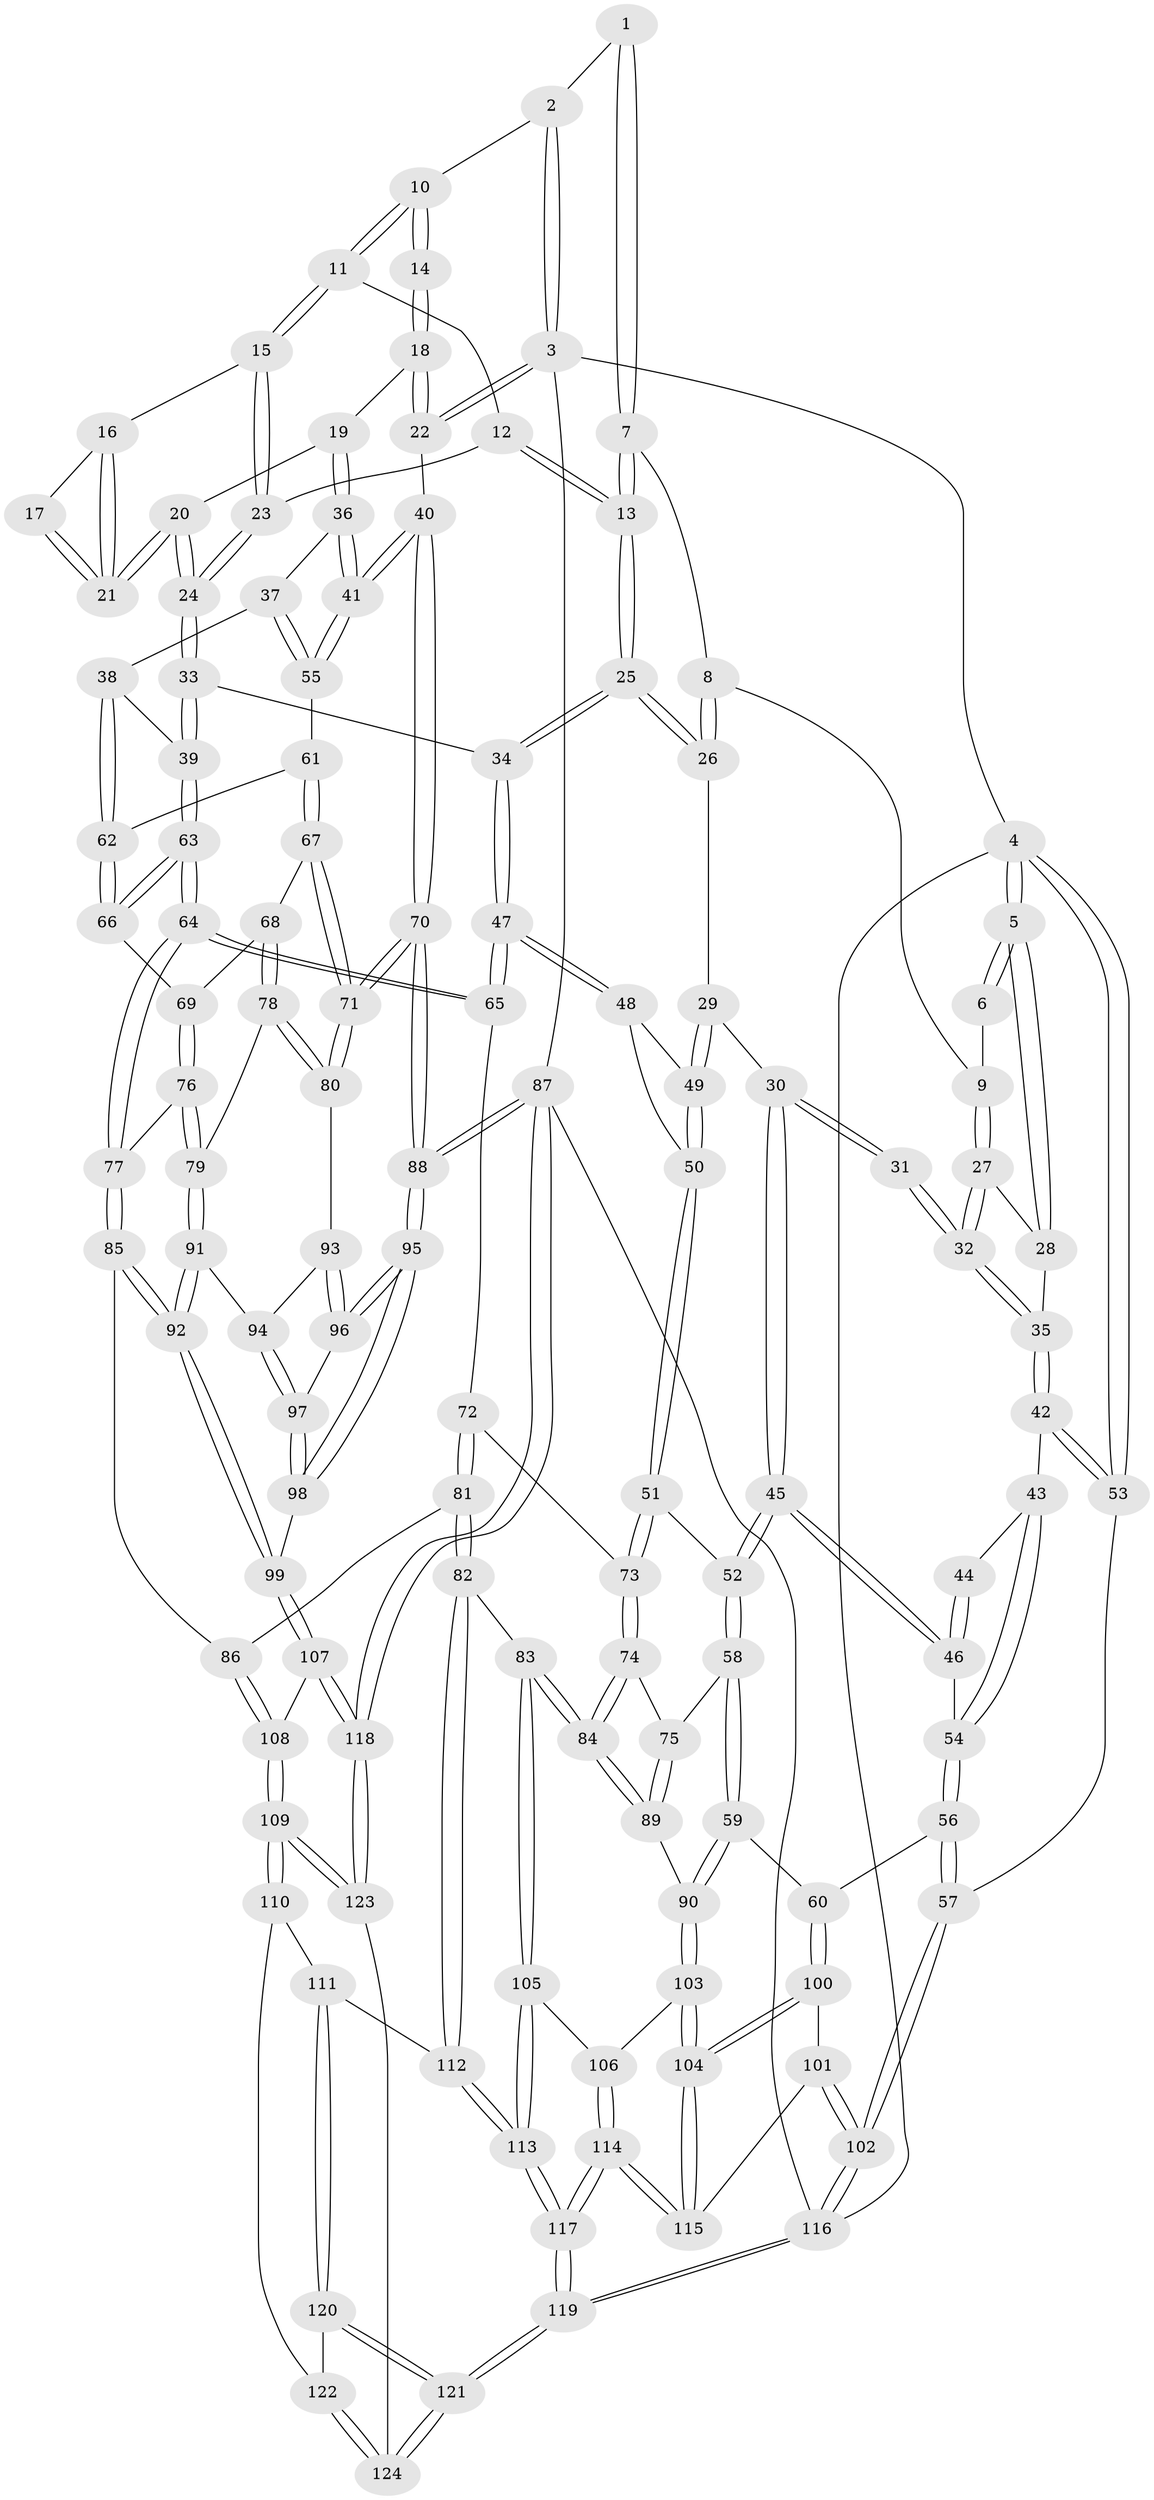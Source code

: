 // coarse degree distribution, {3: 0.17567567567567569, 5: 0.3108108108108108, 6: 0.12162162162162163, 4: 0.35135135135135137, 2: 0.04054054054054054}
// Generated by graph-tools (version 1.1) at 2025/42/03/06/25 10:42:28]
// undirected, 124 vertices, 307 edges
graph export_dot {
graph [start="1"]
  node [color=gray90,style=filled];
  1 [pos="+0.5577363622900428+0"];
  2 [pos="+0.6527017993220744+0"];
  3 [pos="+1+0"];
  4 [pos="+0+0"];
  5 [pos="+0+0"];
  6 [pos="+0.1334421096763424+0"];
  7 [pos="+0.46646516038767083+0.030463886283092517"];
  8 [pos="+0.3043412513535797+0.1291791747908289"];
  9 [pos="+0.2643663322329023+0.12720133379180615"];
  10 [pos="+0.692571848584421+0"];
  11 [pos="+0.6900523135723339+0.013414293523468082"];
  12 [pos="+0.6143236617080118+0.17813294243167443"];
  13 [pos="+0.5275628621817775+0.20795810954013202"];
  14 [pos="+0.8356856179276813+0.05981840727376514"];
  15 [pos="+0.7408431899021196+0.17834437621466231"];
  16 [pos="+0.7481849151608388+0.18082995073137006"];
  17 [pos="+0.8257105449543556+0.0922215004496104"];
  18 [pos="+0.9836844241976932+0.12311806136835536"];
  19 [pos="+0.8703930317332433+0.2513294825289878"];
  20 [pos="+0.8282632480343544+0.22831148270292242"];
  21 [pos="+0.8095424018713139+0.21094296392587686"];
  22 [pos="+1+0"];
  23 [pos="+0.6884860824613468+0.21986786828067925"];
  24 [pos="+0.683080161124228+0.3012163227292084"];
  25 [pos="+0.5029874394568968+0.28817611677894317"];
  26 [pos="+0.3857199334339461+0.24808179677334538"];
  27 [pos="+0.20392721522190255+0.16905984031821542"];
  28 [pos="+0.08084430757485424+0.11329027257692825"];
  29 [pos="+0.2987833372848045+0.33328602375853905"];
  30 [pos="+0.24167868577246257+0.3223653692291228"];
  31 [pos="+0.20909753881793366+0.29523801936551974"];
  32 [pos="+0.1992081095892002+0.19381922417736017"];
  33 [pos="+0.661649262559421+0.3639604949241075"];
  34 [pos="+0.5195944770307864+0.3358882408147461"];
  35 [pos="+0+0.29641673023853704"];
  36 [pos="+0.8738506079529699+0.2953173831912907"];
  37 [pos="+0.8557731278473364+0.34054183424094053"];
  38 [pos="+0.8462680219590015+0.3597865849838898"];
  39 [pos="+0.6626402581848478+0.36492832178724843"];
  40 [pos="+1+0.35593642420307936"];
  41 [pos="+1+0.3623980177865317"];
  42 [pos="+0+0.31730876319848395"];
  43 [pos="+0+0.32568256608087515"];
  44 [pos="+0.19630631872570178+0.3042132392940301"];
  45 [pos="+0.22581450717225943+0.48126940155974524"];
  46 [pos="+0.13364148728734254+0.4034066250853218"];
  47 [pos="+0.46924565029473647+0.412918658339901"];
  48 [pos="+0.40480142384284723+0.40312221609671994"];
  49 [pos="+0.31258162613267243+0.3507851927545084"];
  50 [pos="+0.2894302233004592+0.46641741203201126"];
  51 [pos="+0.2780065080789042+0.48074565346226067"];
  52 [pos="+0.2322531011734195+0.49736975338202377"];
  53 [pos="+0+0.3605665003957589"];
  54 [pos="+0.11281712865321941+0.4071179406056406"];
  55 [pos="+1+0.4031148002518322"];
  56 [pos="+0.03695830934078514+0.5901340213876264"];
  57 [pos="+0+0.5748579865962573"];
  58 [pos="+0.2020081280717594+0.570409999836436"];
  59 [pos="+0.16011853435458234+0.6114327802789885"];
  60 [pos="+0.11866270328926087+0.6180420750482466"];
  61 [pos="+0.959485116215323+0.4426391700424062"];
  62 [pos="+0.8596510406755989+0.40272719644808436"];
  63 [pos="+0.6852577503275057+0.513237885536908"];
  64 [pos="+0.6670219943511672+0.5521979486541224"];
  65 [pos="+0.46829365022742564+0.5064323170337827"];
  66 [pos="+0.831524191975602+0.4919787008005002"];
  67 [pos="+0.9567475428051719+0.4948628110738566"];
  68 [pos="+0.8641977130162408+0.539398115638389"];
  69 [pos="+0.8554677931011916+0.5332338422602454"];
  70 [pos="+1+0.6507824205385206"];
  71 [pos="+1+0.6241812188293966"];
  72 [pos="+0.4486693987812854+0.5376205256193893"];
  73 [pos="+0.4440983124755586+0.5390851826560163"];
  74 [pos="+0.3745325836719884+0.5924060022332365"];
  75 [pos="+0.32386472750220485+0.5902655964079531"];
  76 [pos="+0.7713769184975525+0.6201909955389694"];
  77 [pos="+0.6759847751465766+0.6162555992200343"];
  78 [pos="+0.9169263255498928+0.619102566993564"];
  79 [pos="+0.8558869729466669+0.6762173931046771"];
  80 [pos="+1+0.6268124379176014"];
  81 [pos="+0.5172017384825589+0.7011624289587407"];
  82 [pos="+0.5027333407898168+0.7144544030157653"];
  83 [pos="+0.3885150117649397+0.7455042333915072"];
  84 [pos="+0.35877399242133917+0.7110781468148055"];
  85 [pos="+0.6670540499407202+0.6390545370430367"];
  86 [pos="+0.5897066796474524+0.7009703856887063"];
  87 [pos="+1+1"];
  88 [pos="+1+1"];
  89 [pos="+0.30659832306059576+0.6981364227114478"];
  90 [pos="+0.23470633881207206+0.6878776165123394"];
  91 [pos="+0.8540812123758827+0.6863597675545837"];
  92 [pos="+0.767772110395796+0.759521611584498"];
  93 [pos="+0.9559522112960158+0.7133789389090334"];
  94 [pos="+0.8766824949535136+0.7190250351521863"];
  95 [pos="+1+1"];
  96 [pos="+0.9284500154691845+0.7772911418592231"];
  97 [pos="+0.8976851434870888+0.7654054968341565"];
  98 [pos="+0.8324937593765249+0.8177913436128719"];
  99 [pos="+0.7667398046393212+0.8180211605119759"];
  100 [pos="+0.11135554258864766+0.7357183512343781"];
  101 [pos="+0+0.8067112152354879"];
  102 [pos="+0+0.792922554083858"];
  103 [pos="+0.23718543428007793+0.7336769194501734"];
  104 [pos="+0.13636084121848877+0.8320345700359075"];
  105 [pos="+0.3782712202609397+0.7747312118831061"];
  106 [pos="+0.2612629847613167+0.8017666920087264"];
  107 [pos="+0.7259193356805561+0.8736702173417563"];
  108 [pos="+0.6578754168198344+0.8739353392969861"];
  109 [pos="+0.6409405056413289+0.8863258895580908"];
  110 [pos="+0.5850086836640475+0.8957400183183419"];
  111 [pos="+0.5656818807033015+0.8941387462647178"];
  112 [pos="+0.5082385913693641+0.8579350937859127"];
  113 [pos="+0.3905099810552703+0.8890408709072687"];
  114 [pos="+0.18744721131834213+0.9797233569038646"];
  115 [pos="+0.138247206762656+0.868610207238755"];
  116 [pos="+0+1"];
  117 [pos="+0.21733417118289866+1"];
  118 [pos="+1+1"];
  119 [pos="+0.21402900931637844+1"];
  120 [pos="+0.3986640117434073+1"];
  121 [pos="+0.23794204071246683+1"];
  122 [pos="+0.568669368982105+0.9642595648987047"];
  123 [pos="+0.6288594093788785+1"];
  124 [pos="+0.540237050765023+1"];
  1 -- 2;
  1 -- 7;
  1 -- 7;
  2 -- 3;
  2 -- 3;
  2 -- 10;
  3 -- 4;
  3 -- 22;
  3 -- 22;
  3 -- 87;
  4 -- 5;
  4 -- 5;
  4 -- 53;
  4 -- 53;
  4 -- 116;
  5 -- 6;
  5 -- 6;
  5 -- 28;
  5 -- 28;
  6 -- 9;
  7 -- 8;
  7 -- 13;
  7 -- 13;
  8 -- 9;
  8 -- 26;
  8 -- 26;
  9 -- 27;
  9 -- 27;
  10 -- 11;
  10 -- 11;
  10 -- 14;
  10 -- 14;
  11 -- 12;
  11 -- 15;
  11 -- 15;
  12 -- 13;
  12 -- 13;
  12 -- 23;
  13 -- 25;
  13 -- 25;
  14 -- 18;
  14 -- 18;
  15 -- 16;
  15 -- 23;
  15 -- 23;
  16 -- 17;
  16 -- 21;
  16 -- 21;
  17 -- 21;
  17 -- 21;
  18 -- 19;
  18 -- 22;
  18 -- 22;
  19 -- 20;
  19 -- 36;
  19 -- 36;
  20 -- 21;
  20 -- 21;
  20 -- 24;
  20 -- 24;
  22 -- 40;
  23 -- 24;
  23 -- 24;
  24 -- 33;
  24 -- 33;
  25 -- 26;
  25 -- 26;
  25 -- 34;
  25 -- 34;
  26 -- 29;
  27 -- 28;
  27 -- 32;
  27 -- 32;
  28 -- 35;
  29 -- 30;
  29 -- 49;
  29 -- 49;
  30 -- 31;
  30 -- 31;
  30 -- 45;
  30 -- 45;
  31 -- 32;
  31 -- 32;
  32 -- 35;
  32 -- 35;
  33 -- 34;
  33 -- 39;
  33 -- 39;
  34 -- 47;
  34 -- 47;
  35 -- 42;
  35 -- 42;
  36 -- 37;
  36 -- 41;
  36 -- 41;
  37 -- 38;
  37 -- 55;
  37 -- 55;
  38 -- 39;
  38 -- 62;
  38 -- 62;
  39 -- 63;
  39 -- 63;
  40 -- 41;
  40 -- 41;
  40 -- 70;
  40 -- 70;
  41 -- 55;
  41 -- 55;
  42 -- 43;
  42 -- 53;
  42 -- 53;
  43 -- 44;
  43 -- 54;
  43 -- 54;
  44 -- 46;
  44 -- 46;
  45 -- 46;
  45 -- 46;
  45 -- 52;
  45 -- 52;
  46 -- 54;
  47 -- 48;
  47 -- 48;
  47 -- 65;
  47 -- 65;
  48 -- 49;
  48 -- 50;
  49 -- 50;
  49 -- 50;
  50 -- 51;
  50 -- 51;
  51 -- 52;
  51 -- 73;
  51 -- 73;
  52 -- 58;
  52 -- 58;
  53 -- 57;
  54 -- 56;
  54 -- 56;
  55 -- 61;
  56 -- 57;
  56 -- 57;
  56 -- 60;
  57 -- 102;
  57 -- 102;
  58 -- 59;
  58 -- 59;
  58 -- 75;
  59 -- 60;
  59 -- 90;
  59 -- 90;
  60 -- 100;
  60 -- 100;
  61 -- 62;
  61 -- 67;
  61 -- 67;
  62 -- 66;
  62 -- 66;
  63 -- 64;
  63 -- 64;
  63 -- 66;
  63 -- 66;
  64 -- 65;
  64 -- 65;
  64 -- 77;
  64 -- 77;
  65 -- 72;
  66 -- 69;
  67 -- 68;
  67 -- 71;
  67 -- 71;
  68 -- 69;
  68 -- 78;
  68 -- 78;
  69 -- 76;
  69 -- 76;
  70 -- 71;
  70 -- 71;
  70 -- 88;
  70 -- 88;
  71 -- 80;
  71 -- 80;
  72 -- 73;
  72 -- 81;
  72 -- 81;
  73 -- 74;
  73 -- 74;
  74 -- 75;
  74 -- 84;
  74 -- 84;
  75 -- 89;
  75 -- 89;
  76 -- 77;
  76 -- 79;
  76 -- 79;
  77 -- 85;
  77 -- 85;
  78 -- 79;
  78 -- 80;
  78 -- 80;
  79 -- 91;
  79 -- 91;
  80 -- 93;
  81 -- 82;
  81 -- 82;
  81 -- 86;
  82 -- 83;
  82 -- 112;
  82 -- 112;
  83 -- 84;
  83 -- 84;
  83 -- 105;
  83 -- 105;
  84 -- 89;
  84 -- 89;
  85 -- 86;
  85 -- 92;
  85 -- 92;
  86 -- 108;
  86 -- 108;
  87 -- 88;
  87 -- 88;
  87 -- 118;
  87 -- 118;
  87 -- 116;
  88 -- 95;
  88 -- 95;
  89 -- 90;
  90 -- 103;
  90 -- 103;
  91 -- 92;
  91 -- 92;
  91 -- 94;
  92 -- 99;
  92 -- 99;
  93 -- 94;
  93 -- 96;
  93 -- 96;
  94 -- 97;
  94 -- 97;
  95 -- 96;
  95 -- 96;
  95 -- 98;
  95 -- 98;
  96 -- 97;
  97 -- 98;
  97 -- 98;
  98 -- 99;
  99 -- 107;
  99 -- 107;
  100 -- 101;
  100 -- 104;
  100 -- 104;
  101 -- 102;
  101 -- 102;
  101 -- 115;
  102 -- 116;
  102 -- 116;
  103 -- 104;
  103 -- 104;
  103 -- 106;
  104 -- 115;
  104 -- 115;
  105 -- 106;
  105 -- 113;
  105 -- 113;
  106 -- 114;
  106 -- 114;
  107 -- 108;
  107 -- 118;
  107 -- 118;
  108 -- 109;
  108 -- 109;
  109 -- 110;
  109 -- 110;
  109 -- 123;
  109 -- 123;
  110 -- 111;
  110 -- 122;
  111 -- 112;
  111 -- 120;
  111 -- 120;
  112 -- 113;
  112 -- 113;
  113 -- 117;
  113 -- 117;
  114 -- 115;
  114 -- 115;
  114 -- 117;
  114 -- 117;
  116 -- 119;
  116 -- 119;
  117 -- 119;
  117 -- 119;
  118 -- 123;
  118 -- 123;
  119 -- 121;
  119 -- 121;
  120 -- 121;
  120 -- 121;
  120 -- 122;
  121 -- 124;
  121 -- 124;
  122 -- 124;
  122 -- 124;
  123 -- 124;
}
